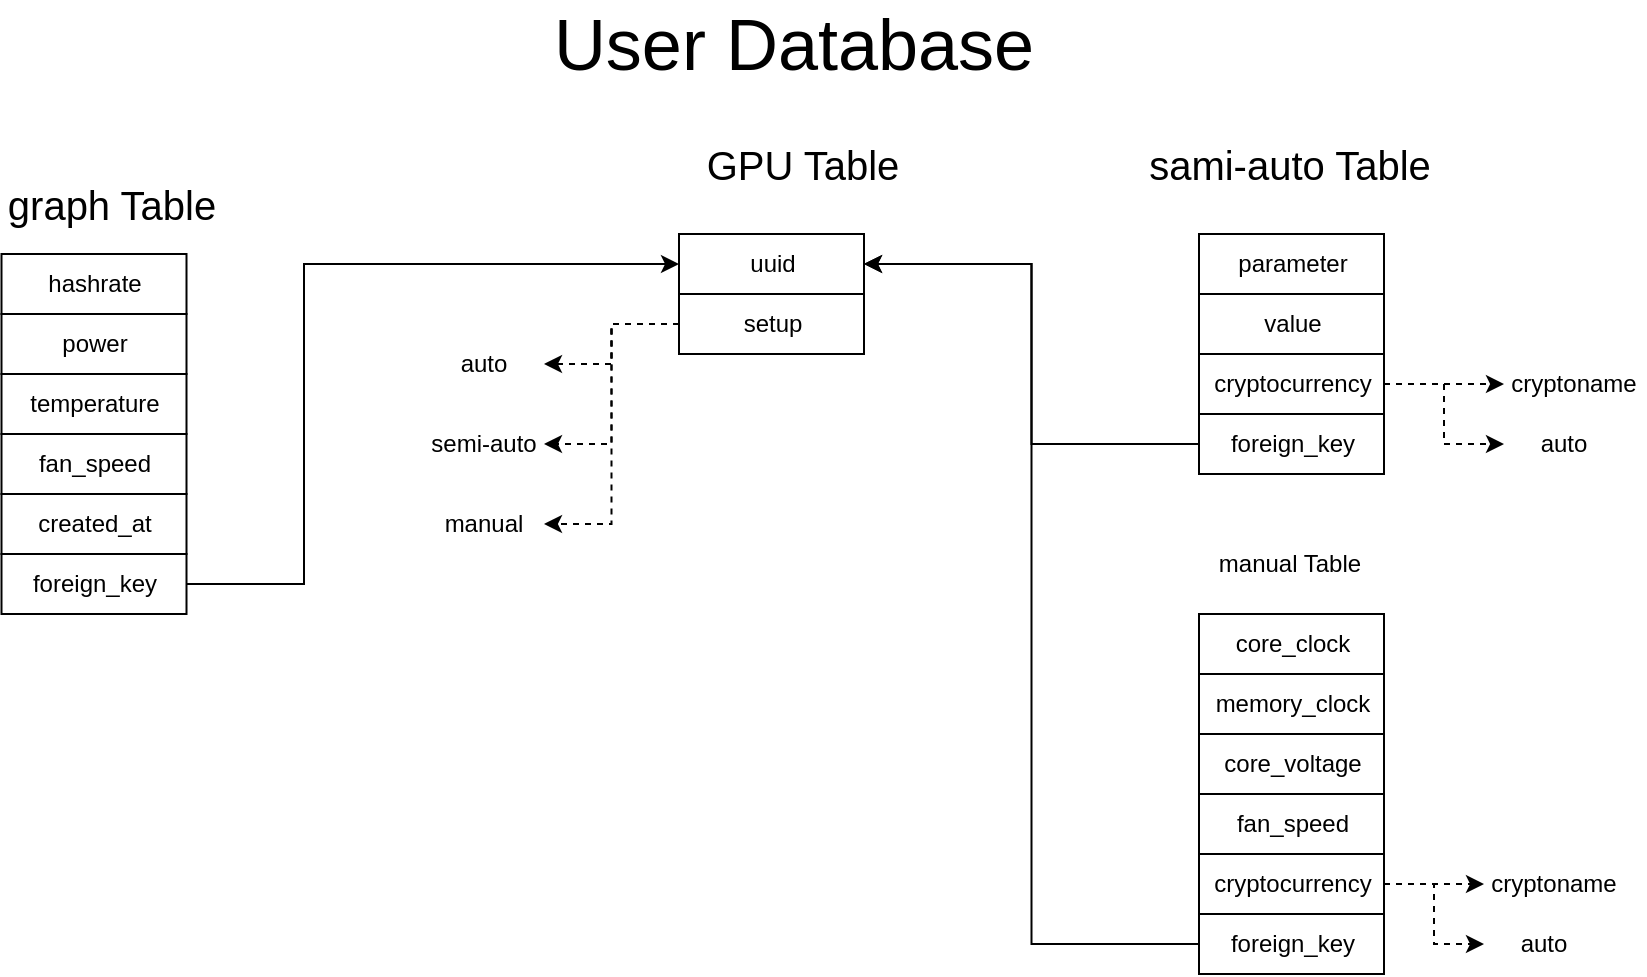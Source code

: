 <mxfile version="20.6.0" type="device"><diagram id="Y2QoX4dvg7oS25HxZopL" name="Page-1"><mxGraphModel dx="1977" dy="637" grid="1" gridSize="10" guides="1" tooltips="1" connect="1" arrows="1" fold="1" page="1" pageScale="1" pageWidth="850" pageHeight="1100" math="0" shadow="0"><root><mxCell id="0"/><mxCell id="1" parent="0"/><mxCell id="bUSklOZY2e8tI9CtYJ9H-1" value="&lt;font style=&quot;font-size: 36px;&quot;&gt;User Database&lt;/font&gt;" style="text;html=1;strokeColor=none;fillColor=none;align=center;verticalAlign=middle;whiteSpace=wrap;rounded=0;" vertex="1" parent="1"><mxGeometry x="170" y="160" width="250" height="30" as="geometry"/></mxCell><mxCell id="bUSklOZY2e8tI9CtYJ9H-29" value="uuid" style="rounded=0;whiteSpace=wrap;html=1;" vertex="1" parent="1"><mxGeometry x="237.5" y="270" width="92.5" height="30" as="geometry"/></mxCell><mxCell id="bUSklOZY2e8tI9CtYJ9H-30" value="&lt;font style=&quot;font-size: 20px;&quot;&gt;GPU Table&lt;/font&gt;" style="text;html=1;strokeColor=none;fillColor=none;align=center;verticalAlign=middle;whiteSpace=wrap;rounded=0;" vertex="1" parent="1"><mxGeometry x="248.75" y="220" width="101.25" height="30" as="geometry"/></mxCell><mxCell id="bUSklOZY2e8tI9CtYJ9H-63" style="edgeStyle=orthogonalEdgeStyle;rounded=0;orthogonalLoop=1;jettySize=auto;html=1;entryX=1;entryY=0.5;entryDx=0;entryDy=0;dashed=1;" edge="1" parent="1" source="bUSklOZY2e8tI9CtYJ9H-57" target="bUSklOZY2e8tI9CtYJ9H-60"><mxGeometry relative="1" as="geometry"/></mxCell><mxCell id="bUSklOZY2e8tI9CtYJ9H-64" style="edgeStyle=orthogonalEdgeStyle;rounded=0;orthogonalLoop=1;jettySize=auto;html=1;entryX=1;entryY=0.5;entryDx=0;entryDy=0;dashed=1;" edge="1" parent="1" source="bUSklOZY2e8tI9CtYJ9H-57" target="bUSklOZY2e8tI9CtYJ9H-61"><mxGeometry relative="1" as="geometry"/></mxCell><mxCell id="bUSklOZY2e8tI9CtYJ9H-65" style="edgeStyle=orthogonalEdgeStyle;rounded=0;orthogonalLoop=1;jettySize=auto;html=1;entryX=1;entryY=0.5;entryDx=0;entryDy=0;dashed=1;" edge="1" parent="1" source="bUSklOZY2e8tI9CtYJ9H-57" target="bUSklOZY2e8tI9CtYJ9H-62"><mxGeometry relative="1" as="geometry"/></mxCell><mxCell id="bUSklOZY2e8tI9CtYJ9H-57" value="setup" style="rounded=0;whiteSpace=wrap;html=1;" vertex="1" parent="1"><mxGeometry x="237.5" y="300" width="92.5" height="30" as="geometry"/></mxCell><mxCell id="bUSklOZY2e8tI9CtYJ9H-60" value="&lt;div&gt;auto&lt;/div&gt;" style="text;html=1;strokeColor=none;fillColor=none;align=center;verticalAlign=middle;whiteSpace=wrap;rounded=0;" vertex="1" parent="1"><mxGeometry x="110" y="320" width="60" height="30" as="geometry"/></mxCell><mxCell id="bUSklOZY2e8tI9CtYJ9H-61" value="manual" style="text;html=1;strokeColor=none;fillColor=none;align=center;verticalAlign=middle;whiteSpace=wrap;rounded=0;" vertex="1" parent="1"><mxGeometry x="110" y="400" width="60" height="30" as="geometry"/></mxCell><mxCell id="bUSklOZY2e8tI9CtYJ9H-62" value="&lt;div&gt;semi-auto&lt;/div&gt;" style="text;html=1;strokeColor=none;fillColor=none;align=center;verticalAlign=middle;whiteSpace=wrap;rounded=0;" vertex="1" parent="1"><mxGeometry x="110" y="360" width="60" height="30" as="geometry"/></mxCell><mxCell id="bUSklOZY2e8tI9CtYJ9H-66" value="&lt;div style=&quot;font-size: 20px;&quot;&gt;&lt;font style=&quot;font-size: 20px;&quot;&gt;sami-auto Table&lt;/font&gt;&lt;/div&gt;" style="text;html=1;strokeColor=none;fillColor=none;align=center;verticalAlign=middle;whiteSpace=wrap;rounded=0;" vertex="1" parent="1"><mxGeometry x="467.5" y="220" width="150" height="30" as="geometry"/></mxCell><mxCell id="bUSklOZY2e8tI9CtYJ9H-68" value="parameter" style="rounded=0;whiteSpace=wrap;html=1;" vertex="1" parent="1"><mxGeometry x="497.5" y="270" width="92.5" height="30" as="geometry"/></mxCell><mxCell id="bUSklOZY2e8tI9CtYJ9H-69" value="value" style="rounded=0;whiteSpace=wrap;html=1;" vertex="1" parent="1"><mxGeometry x="497.5" y="300" width="92.5" height="30" as="geometry"/></mxCell><mxCell id="bUSklOZY2e8tI9CtYJ9H-73" style="edgeStyle=orthogonalEdgeStyle;rounded=0;orthogonalLoop=1;jettySize=auto;html=1;entryX=0;entryY=0.5;entryDx=0;entryDy=0;dashed=1;" edge="1" parent="1" source="bUSklOZY2e8tI9CtYJ9H-70" target="bUSklOZY2e8tI9CtYJ9H-71"><mxGeometry relative="1" as="geometry"/></mxCell><mxCell id="bUSklOZY2e8tI9CtYJ9H-75" style="edgeStyle=orthogonalEdgeStyle;rounded=0;orthogonalLoop=1;jettySize=auto;html=1;entryX=0;entryY=0.5;entryDx=0;entryDy=0;dashed=1;" edge="1" parent="1" source="bUSklOZY2e8tI9CtYJ9H-70" target="bUSklOZY2e8tI9CtYJ9H-72"><mxGeometry relative="1" as="geometry"/></mxCell><mxCell id="bUSklOZY2e8tI9CtYJ9H-70" value="cryptocurrency" style="rounded=0;whiteSpace=wrap;html=1;" vertex="1" parent="1"><mxGeometry x="497.5" y="330" width="92.5" height="30" as="geometry"/></mxCell><mxCell id="bUSklOZY2e8tI9CtYJ9H-71" value="cryptoname" style="text;html=1;strokeColor=none;fillColor=none;align=center;verticalAlign=middle;whiteSpace=wrap;rounded=0;" vertex="1" parent="1"><mxGeometry x="650" y="330" width="70" height="30" as="geometry"/></mxCell><mxCell id="bUSklOZY2e8tI9CtYJ9H-72" value="auto" style="text;html=1;strokeColor=none;fillColor=none;align=center;verticalAlign=middle;whiteSpace=wrap;rounded=0;" vertex="1" parent="1"><mxGeometry x="650" y="360" width="60" height="30" as="geometry"/></mxCell><mxCell id="bUSklOZY2e8tI9CtYJ9H-80" value="&lt;div&gt;manual Table&lt;/div&gt;" style="text;html=1;strokeColor=none;fillColor=none;align=center;verticalAlign=middle;whiteSpace=wrap;rounded=0;" vertex="1" parent="1"><mxGeometry x="497.5" y="420" width="90" height="30" as="geometry"/></mxCell><mxCell id="bUSklOZY2e8tI9CtYJ9H-86" style="edgeStyle=orthogonalEdgeStyle;rounded=0;orthogonalLoop=1;jettySize=auto;html=1;entryX=1;entryY=0.5;entryDx=0;entryDy=0;" edge="1" parent="1" source="bUSklOZY2e8tI9CtYJ9H-85" target="bUSklOZY2e8tI9CtYJ9H-29"><mxGeometry relative="1" as="geometry"/></mxCell><mxCell id="bUSklOZY2e8tI9CtYJ9H-85" value="foreign_key" style="rounded=0;whiteSpace=wrap;html=1;" vertex="1" parent="1"><mxGeometry x="497.5" y="360" width="92.5" height="30" as="geometry"/></mxCell><mxCell id="bUSklOZY2e8tI9CtYJ9H-87" value="core_clock" style="rounded=0;whiteSpace=wrap;html=1;" vertex="1" parent="1"><mxGeometry x="497.5" y="460" width="92.5" height="30" as="geometry"/></mxCell><mxCell id="bUSklOZY2e8tI9CtYJ9H-89" value="memory_clock" style="rounded=0;whiteSpace=wrap;html=1;" vertex="1" parent="1"><mxGeometry x="497.5" y="490" width="92.5" height="30" as="geometry"/></mxCell><mxCell id="bUSklOZY2e8tI9CtYJ9H-90" value="core_voltage" style="rounded=0;whiteSpace=wrap;html=1;" vertex="1" parent="1"><mxGeometry x="497.5" y="520" width="92.5" height="30" as="geometry"/></mxCell><mxCell id="bUSklOZY2e8tI9CtYJ9H-91" value="fan_speed" style="rounded=0;whiteSpace=wrap;html=1;" vertex="1" parent="1"><mxGeometry x="497.5" y="550" width="92.5" height="30" as="geometry"/></mxCell><mxCell id="bUSklOZY2e8tI9CtYJ9H-93" style="edgeStyle=orthogonalEdgeStyle;rounded=0;orthogonalLoop=1;jettySize=auto;html=1;entryX=1;entryY=0.5;entryDx=0;entryDy=0;" edge="1" parent="1" source="bUSklOZY2e8tI9CtYJ9H-92" target="bUSklOZY2e8tI9CtYJ9H-29"><mxGeometry relative="1" as="geometry"/></mxCell><mxCell id="bUSklOZY2e8tI9CtYJ9H-92" value="foreign_key" style="rounded=0;whiteSpace=wrap;html=1;" vertex="1" parent="1"><mxGeometry x="497.5" y="610" width="92.5" height="30" as="geometry"/></mxCell><mxCell id="bUSklOZY2e8tI9CtYJ9H-97" style="edgeStyle=orthogonalEdgeStyle;rounded=0;orthogonalLoop=1;jettySize=auto;html=1;entryX=0;entryY=0.5;entryDx=0;entryDy=0;dashed=1;" edge="1" parent="1" source="bUSklOZY2e8tI9CtYJ9H-94" target="bUSklOZY2e8tI9CtYJ9H-96"><mxGeometry relative="1" as="geometry"/></mxCell><mxCell id="bUSklOZY2e8tI9CtYJ9H-98" style="edgeStyle=orthogonalEdgeStyle;rounded=0;orthogonalLoop=1;jettySize=auto;html=1;entryX=0;entryY=0.5;entryDx=0;entryDy=0;dashed=1;" edge="1" parent="1" source="bUSklOZY2e8tI9CtYJ9H-94" target="bUSklOZY2e8tI9CtYJ9H-95"><mxGeometry relative="1" as="geometry"/></mxCell><mxCell id="bUSklOZY2e8tI9CtYJ9H-94" value="cryptocurrency" style="rounded=0;whiteSpace=wrap;html=1;" vertex="1" parent="1"><mxGeometry x="497.5" y="580" width="92.5" height="30" as="geometry"/></mxCell><mxCell id="bUSklOZY2e8tI9CtYJ9H-95" value="auto" style="text;html=1;strokeColor=none;fillColor=none;align=center;verticalAlign=middle;whiteSpace=wrap;rounded=0;" vertex="1" parent="1"><mxGeometry x="640" y="610" width="60" height="30" as="geometry"/></mxCell><mxCell id="bUSklOZY2e8tI9CtYJ9H-96" value="cryptoname" style="text;html=1;strokeColor=none;fillColor=none;align=center;verticalAlign=middle;whiteSpace=wrap;rounded=0;" vertex="1" parent="1"><mxGeometry x="640" y="580" width="70" height="30" as="geometry"/></mxCell><mxCell id="bUSklOZY2e8tI9CtYJ9H-99" value="&lt;font style=&quot;font-size: 20px;&quot;&gt;graph Table&lt;/font&gt;" style="text;html=1;strokeColor=none;fillColor=none;align=center;verticalAlign=middle;whiteSpace=wrap;rounded=0;" vertex="1" parent="1"><mxGeometry x="-101.25" y="240" width="110" height="30" as="geometry"/></mxCell><mxCell id="bUSklOZY2e8tI9CtYJ9H-101" value="hashrate" style="rounded=0;whiteSpace=wrap;html=1;" vertex="1" parent="1"><mxGeometry x="-101.25" y="280" width="92.5" height="30" as="geometry"/></mxCell><mxCell id="bUSklOZY2e8tI9CtYJ9H-102" value="power" style="rounded=0;whiteSpace=wrap;html=1;" vertex="1" parent="1"><mxGeometry x="-101.25" y="310" width="92.5" height="30" as="geometry"/></mxCell><mxCell id="bUSklOZY2e8tI9CtYJ9H-103" value="temperature" style="rounded=0;whiteSpace=wrap;html=1;" vertex="1" parent="1"><mxGeometry x="-101.25" y="340" width="92.5" height="30" as="geometry"/></mxCell><mxCell id="bUSklOZY2e8tI9CtYJ9H-104" value="created_at" style="rounded=0;whiteSpace=wrap;html=1;" vertex="1" parent="1"><mxGeometry x="-101.25" y="400" width="92.5" height="30" as="geometry"/></mxCell><mxCell id="bUSklOZY2e8tI9CtYJ9H-105" value="fan_speed" style="rounded=0;whiteSpace=wrap;html=1;" vertex="1" parent="1"><mxGeometry x="-101.25" y="370" width="92.5" height="30" as="geometry"/></mxCell><mxCell id="bUSklOZY2e8tI9CtYJ9H-107" style="edgeStyle=orthogonalEdgeStyle;rounded=0;orthogonalLoop=1;jettySize=auto;html=1;entryX=0;entryY=0.5;entryDx=0;entryDy=0;" edge="1" parent="1" source="bUSklOZY2e8tI9CtYJ9H-106" target="bUSklOZY2e8tI9CtYJ9H-29"><mxGeometry relative="1" as="geometry"><Array as="points"><mxPoint x="50" y="445"/><mxPoint x="50" y="285"/></Array></mxGeometry></mxCell><mxCell id="bUSklOZY2e8tI9CtYJ9H-106" value="foreign_key" style="rounded=0;whiteSpace=wrap;html=1;" vertex="1" parent="1"><mxGeometry x="-101.25" y="430" width="92.5" height="30" as="geometry"/></mxCell></root></mxGraphModel></diagram></mxfile>